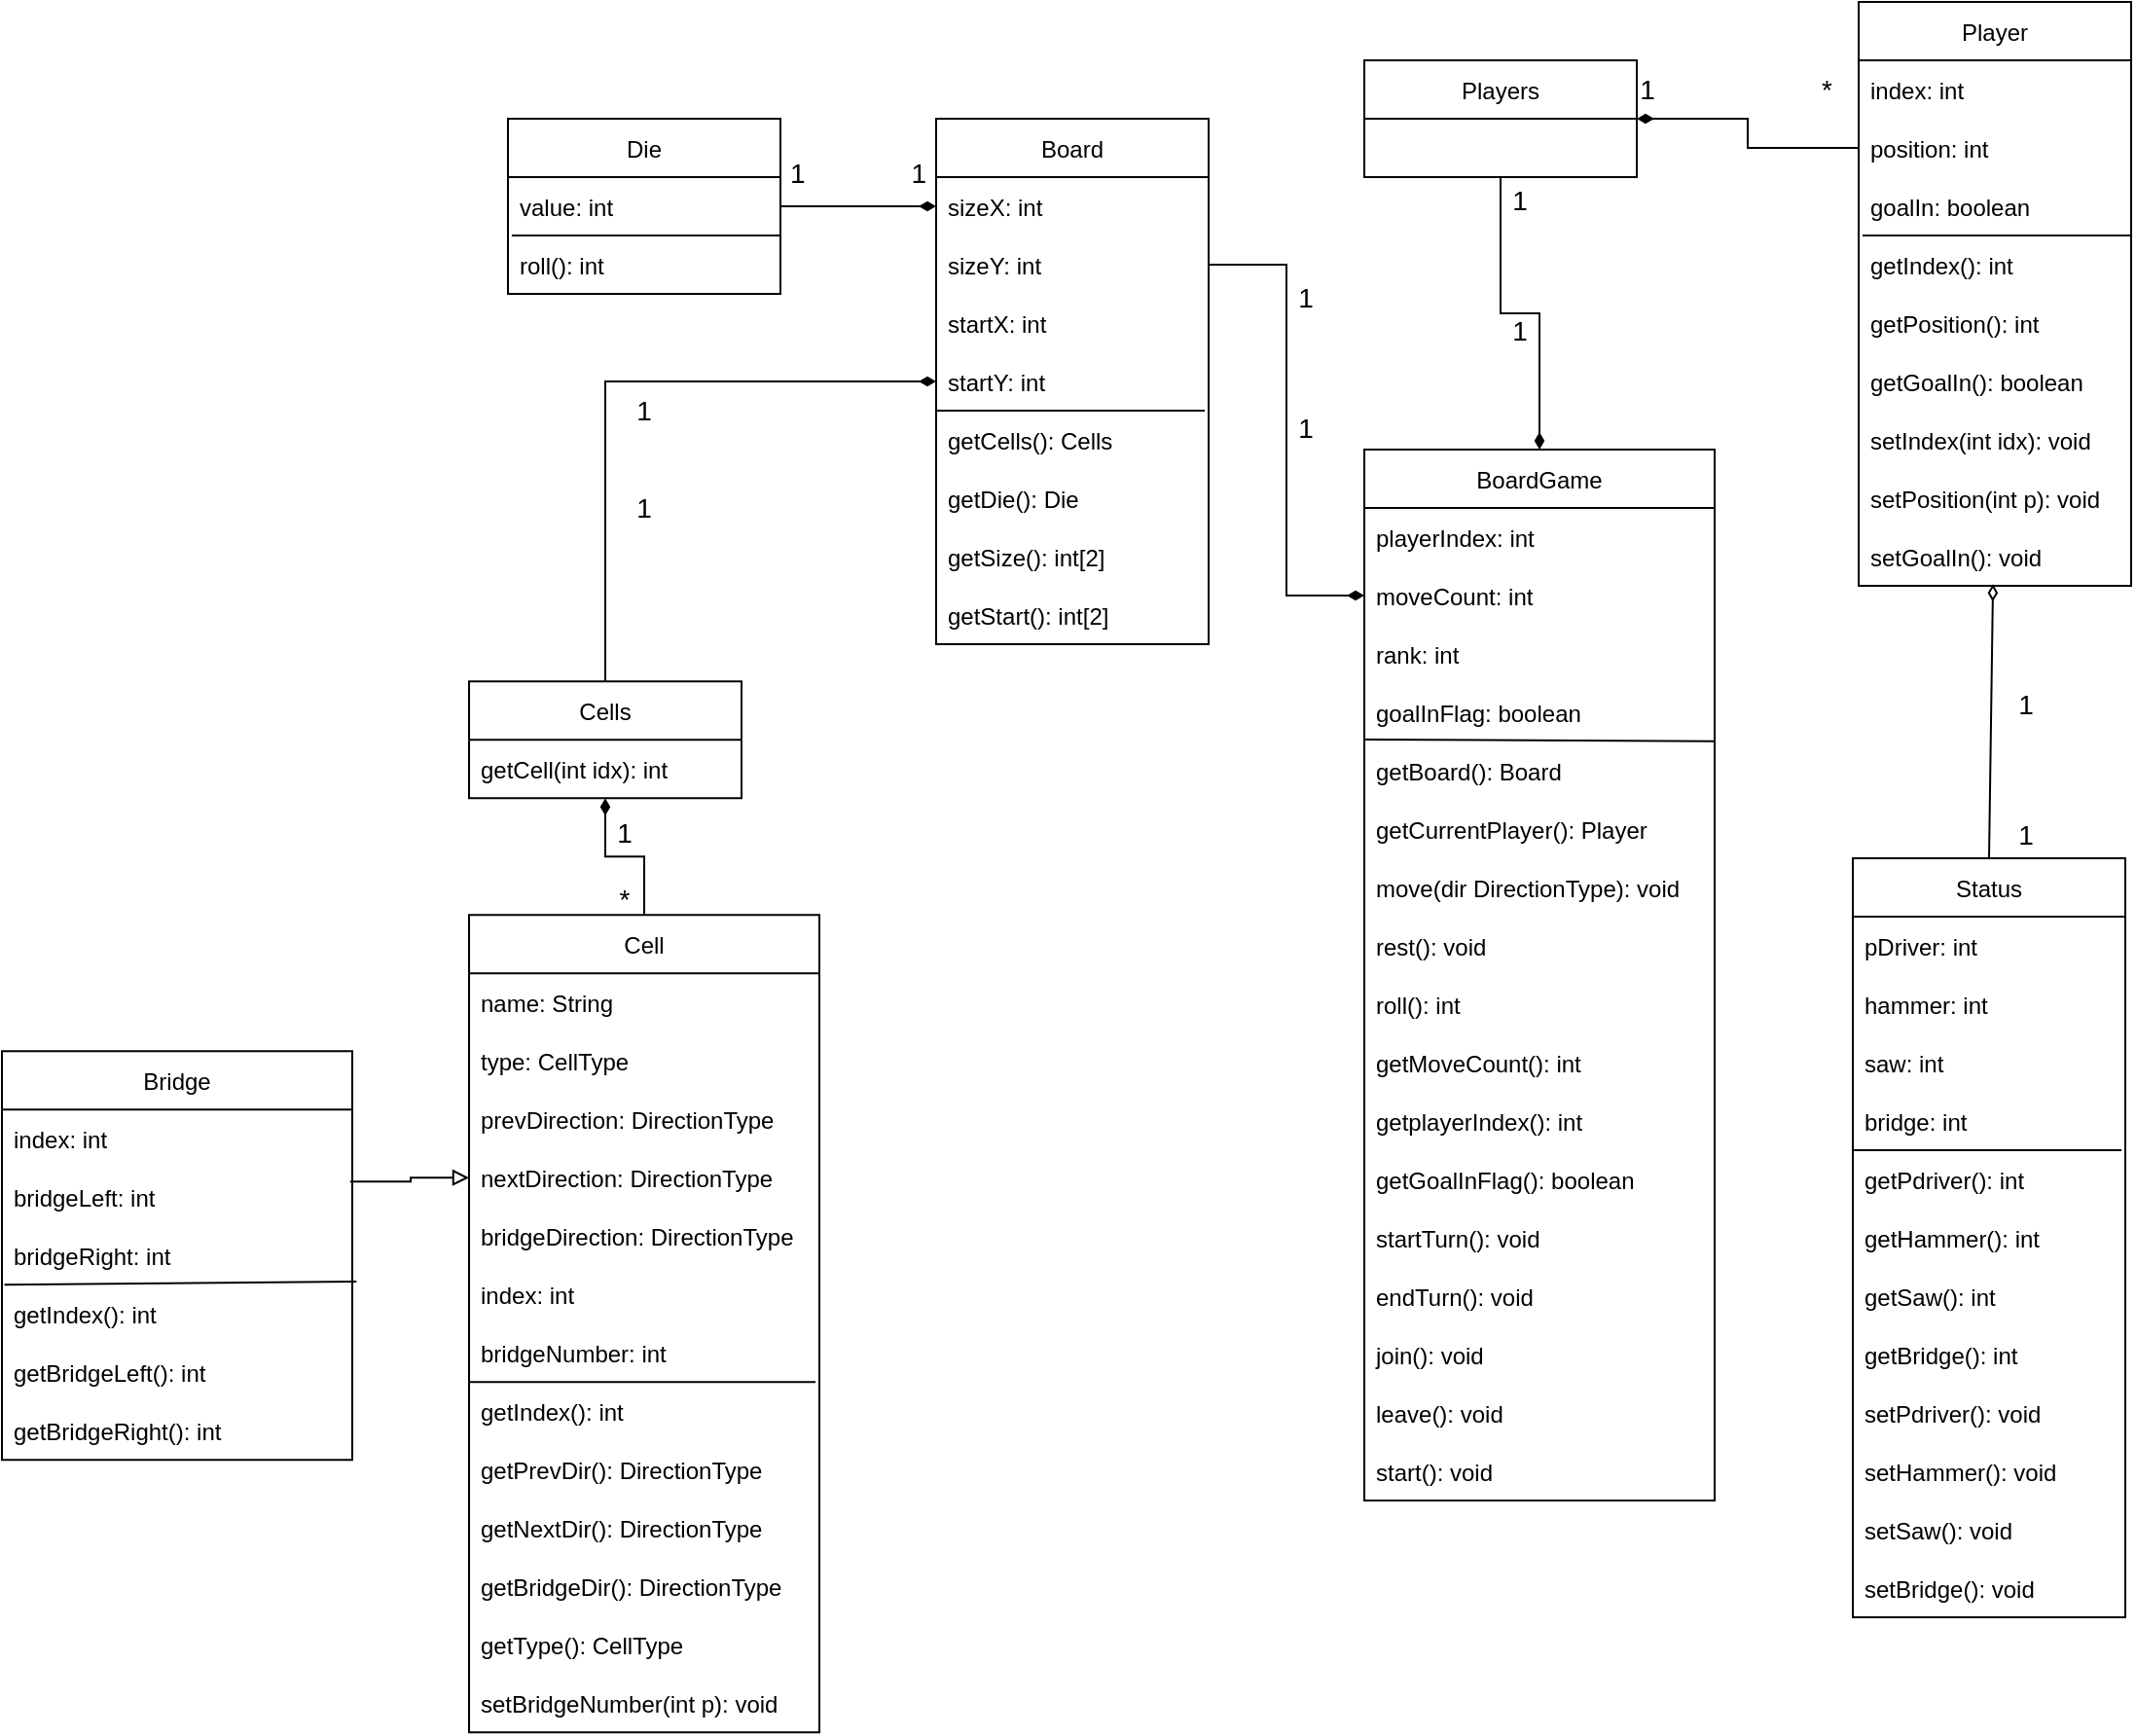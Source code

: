 <mxfile version="15.8.7" type="device"><diagram id="C5RBs43oDa-KdzZeNtuy" name="Page-1"><mxGraphModel dx="2012" dy="635" grid="1" gridSize="10" guides="1" tooltips="1" connect="1" arrows="1" fold="1" page="1" pageScale="1" pageWidth="827" pageHeight="1169" math="0" shadow="0"><root><mxCell id="WIyWlLk6GJQsqaUBKTNV-0"/><mxCell id="WIyWlLk6GJQsqaUBKTNV-1" parent="WIyWlLk6GJQsqaUBKTNV-0"/><mxCell id="0exbAp010tHJEXPG3e9t-0" style="edgeStyle=orthogonalEdgeStyle;rounded=0;orthogonalLoop=1;jettySize=auto;html=1;exitX=0.5;exitY=0;exitDx=0;exitDy=0;entryX=0.5;entryY=1;entryDx=0;entryDy=0;fontSize=14;endArrow=none;endFill=0;startArrow=diamondThin;startFill=1;" parent="WIyWlLk6GJQsqaUBKTNV-1" source="0exbAp010tHJEXPG3e9t-1" target="0exbAp010tHJEXPG3e9t-12" edge="1"><mxGeometry relative="1" as="geometry"/></mxCell><mxCell id="0exbAp010tHJEXPG3e9t-1" value="BoardGame" style="swimlane;fontStyle=0;childLayout=stackLayout;horizontal=1;startSize=30;horizontalStack=0;resizeParent=1;resizeParentMax=0;resizeLast=0;collapsible=1;marginBottom=0;" parent="WIyWlLk6GJQsqaUBKTNV-1" vertex="1"><mxGeometry x="330" y="740" width="180" height="540" as="geometry"/></mxCell><mxCell id="0exbAp010tHJEXPG3e9t-2" value="playerIndex: int" style="text;strokeColor=none;fillColor=none;align=left;verticalAlign=middle;spacingLeft=4;spacingRight=4;overflow=hidden;points=[[0,0.5],[1,0.5]];portConstraint=eastwest;rotatable=0;" parent="0exbAp010tHJEXPG3e9t-1" vertex="1"><mxGeometry y="30" width="180" height="30" as="geometry"/></mxCell><mxCell id="0exbAp010tHJEXPG3e9t-3" value="moveCount: int" style="text;strokeColor=none;fillColor=none;align=left;verticalAlign=middle;spacingLeft=4;spacingRight=4;overflow=hidden;points=[[0,0.5],[1,0.5]];portConstraint=eastwest;rotatable=0;" parent="0exbAp010tHJEXPG3e9t-1" vertex="1"><mxGeometry y="60" width="180" height="30" as="geometry"/></mxCell><mxCell id="0exbAp010tHJEXPG3e9t-4" value="rank: int" style="text;strokeColor=none;fillColor=none;align=left;verticalAlign=middle;spacingLeft=4;spacingRight=4;overflow=hidden;points=[[0,0.5],[1,0.5]];portConstraint=eastwest;rotatable=0;" parent="0exbAp010tHJEXPG3e9t-1" vertex="1"><mxGeometry y="90" width="180" height="30" as="geometry"/></mxCell><mxCell id="0exbAp010tHJEXPG3e9t-5" value="goalInFlag: boolean" style="text;strokeColor=none;fillColor=none;align=left;verticalAlign=middle;spacingLeft=4;spacingRight=4;overflow=hidden;points=[[0,0.5],[1,0.5]];portConstraint=eastwest;rotatable=0;" parent="0exbAp010tHJEXPG3e9t-1" vertex="1"><mxGeometry y="120" width="180" height="30" as="geometry"/></mxCell><mxCell id="ZUOuurxjPQoxT6cS12SJ-10" value="" style="endArrow=none;html=1;rounded=0;entryX=1.002;entryY=-0.005;entryDx=0;entryDy=0;entryPerimeter=0;" edge="1" parent="0exbAp010tHJEXPG3e9t-1" target="ZUOuurxjPQoxT6cS12SJ-9"><mxGeometry width="50" height="50" relative="1" as="geometry"><mxPoint y="149" as="sourcePoint"/><mxPoint x="138.04" y="149" as="targetPoint"/></mxGeometry></mxCell><mxCell id="ZUOuurxjPQoxT6cS12SJ-9" value="getBoard(): Board" style="text;strokeColor=none;fillColor=none;align=left;verticalAlign=middle;spacingLeft=4;spacingRight=4;overflow=hidden;points=[[0,0.5],[1,0.5]];portConstraint=eastwest;rotatable=0;" vertex="1" parent="0exbAp010tHJEXPG3e9t-1"><mxGeometry y="150" width="180" height="30" as="geometry"/></mxCell><mxCell id="ZUOuurxjPQoxT6cS12SJ-11" value="getCurrentPlayer(): Player" style="text;strokeColor=none;fillColor=none;align=left;verticalAlign=middle;spacingLeft=4;spacingRight=4;overflow=hidden;points=[[0,0.5],[1,0.5]];portConstraint=eastwest;rotatable=0;" vertex="1" parent="0exbAp010tHJEXPG3e9t-1"><mxGeometry y="180" width="180" height="30" as="geometry"/></mxCell><mxCell id="ZUOuurxjPQoxT6cS12SJ-12" value="move(dir DirectionType): void" style="text;strokeColor=none;fillColor=none;align=left;verticalAlign=middle;spacingLeft=4;spacingRight=4;overflow=hidden;points=[[0,0.5],[1,0.5]];portConstraint=eastwest;rotatable=0;" vertex="1" parent="0exbAp010tHJEXPG3e9t-1"><mxGeometry y="210" width="180" height="30" as="geometry"/></mxCell><mxCell id="ZUOuurxjPQoxT6cS12SJ-13" value="rest(): void" style="text;strokeColor=none;fillColor=none;align=left;verticalAlign=middle;spacingLeft=4;spacingRight=4;overflow=hidden;points=[[0,0.5],[1,0.5]];portConstraint=eastwest;rotatable=0;" vertex="1" parent="0exbAp010tHJEXPG3e9t-1"><mxGeometry y="240" width="180" height="30" as="geometry"/></mxCell><mxCell id="ZUOuurxjPQoxT6cS12SJ-14" value="roll(): int" style="text;strokeColor=none;fillColor=none;align=left;verticalAlign=middle;spacingLeft=4;spacingRight=4;overflow=hidden;points=[[0,0.5],[1,0.5]];portConstraint=eastwest;rotatable=0;" vertex="1" parent="0exbAp010tHJEXPG3e9t-1"><mxGeometry y="270" width="180" height="30" as="geometry"/></mxCell><mxCell id="ZUOuurxjPQoxT6cS12SJ-17" value="getMoveCount(): int" style="text;strokeColor=none;fillColor=none;align=left;verticalAlign=middle;spacingLeft=4;spacingRight=4;overflow=hidden;points=[[0,0.5],[1,0.5]];portConstraint=eastwest;rotatable=0;" vertex="1" parent="0exbAp010tHJEXPG3e9t-1"><mxGeometry y="300" width="180" height="30" as="geometry"/></mxCell><mxCell id="ZUOuurxjPQoxT6cS12SJ-16" value="getplayerIndex(): int" style="text;strokeColor=none;fillColor=none;align=left;verticalAlign=middle;spacingLeft=4;spacingRight=4;overflow=hidden;points=[[0,0.5],[1,0.5]];portConstraint=eastwest;rotatable=0;" vertex="1" parent="0exbAp010tHJEXPG3e9t-1"><mxGeometry y="330" width="180" height="30" as="geometry"/></mxCell><mxCell id="ZUOuurxjPQoxT6cS12SJ-15" value="getGoalInFlag(): boolean" style="text;strokeColor=none;fillColor=none;align=left;verticalAlign=middle;spacingLeft=4;spacingRight=4;overflow=hidden;points=[[0,0.5],[1,0.5]];portConstraint=eastwest;rotatable=0;" vertex="1" parent="0exbAp010tHJEXPG3e9t-1"><mxGeometry y="360" width="180" height="30" as="geometry"/></mxCell><mxCell id="ZUOuurxjPQoxT6cS12SJ-22" value="startTurn(): void" style="text;strokeColor=none;fillColor=none;align=left;verticalAlign=middle;spacingLeft=4;spacingRight=4;overflow=hidden;points=[[0,0.5],[1,0.5]];portConstraint=eastwest;rotatable=0;" vertex="1" parent="0exbAp010tHJEXPG3e9t-1"><mxGeometry y="390" width="180" height="30" as="geometry"/></mxCell><mxCell id="ZUOuurxjPQoxT6cS12SJ-21" value="endTurn(): void" style="text;strokeColor=none;fillColor=none;align=left;verticalAlign=middle;spacingLeft=4;spacingRight=4;overflow=hidden;points=[[0,0.5],[1,0.5]];portConstraint=eastwest;rotatable=0;" vertex="1" parent="0exbAp010tHJEXPG3e9t-1"><mxGeometry y="420" width="180" height="30" as="geometry"/></mxCell><mxCell id="ZUOuurxjPQoxT6cS12SJ-20" value="join(): void" style="text;strokeColor=none;fillColor=none;align=left;verticalAlign=middle;spacingLeft=4;spacingRight=4;overflow=hidden;points=[[0,0.5],[1,0.5]];portConstraint=eastwest;rotatable=0;" vertex="1" parent="0exbAp010tHJEXPG3e9t-1"><mxGeometry y="450" width="180" height="30" as="geometry"/></mxCell><mxCell id="ZUOuurxjPQoxT6cS12SJ-19" value="leave(): void" style="text;strokeColor=none;fillColor=none;align=left;verticalAlign=middle;spacingLeft=4;spacingRight=4;overflow=hidden;points=[[0,0.5],[1,0.5]];portConstraint=eastwest;rotatable=0;" vertex="1" parent="0exbAp010tHJEXPG3e9t-1"><mxGeometry y="480" width="180" height="30" as="geometry"/></mxCell><mxCell id="ZUOuurxjPQoxT6cS12SJ-18" value="start(): void" style="text;strokeColor=none;fillColor=none;align=left;verticalAlign=middle;spacingLeft=4;spacingRight=4;overflow=hidden;points=[[0,0.5],[1,0.5]];portConstraint=eastwest;rotatable=0;" vertex="1" parent="0exbAp010tHJEXPG3e9t-1"><mxGeometry y="510" width="180" height="30" as="geometry"/></mxCell><mxCell id="0exbAp010tHJEXPG3e9t-6" value="Board" style="swimlane;fontStyle=0;childLayout=stackLayout;horizontal=1;startSize=30;horizontalStack=0;resizeParent=1;resizeParentMax=0;resizeLast=0;collapsible=1;marginBottom=0;" parent="WIyWlLk6GJQsqaUBKTNV-1" vertex="1"><mxGeometry x="110" y="570" width="140" height="270" as="geometry"/></mxCell><mxCell id="0exbAp010tHJEXPG3e9t-7" value="sizeX: int" style="text;strokeColor=none;fillColor=none;align=left;verticalAlign=middle;spacingLeft=4;spacingRight=4;overflow=hidden;points=[[0,0.5],[1,0.5]];portConstraint=eastwest;rotatable=0;" parent="0exbAp010tHJEXPG3e9t-6" vertex="1"><mxGeometry y="30" width="140" height="30" as="geometry"/></mxCell><mxCell id="0exbAp010tHJEXPG3e9t-8" value="sizeY: int" style="text;strokeColor=none;fillColor=none;align=left;verticalAlign=middle;spacingLeft=4;spacingRight=4;overflow=hidden;points=[[0,0.5],[1,0.5]];portConstraint=eastwest;rotatable=0;" parent="0exbAp010tHJEXPG3e9t-6" vertex="1"><mxGeometry y="60" width="140" height="30" as="geometry"/></mxCell><mxCell id="0exbAp010tHJEXPG3e9t-9" value="startX: int" style="text;strokeColor=none;fillColor=none;align=left;verticalAlign=middle;spacingLeft=4;spacingRight=4;overflow=hidden;points=[[0,0.5],[1,0.5]];portConstraint=eastwest;rotatable=0;" parent="0exbAp010tHJEXPG3e9t-6" vertex="1"><mxGeometry y="90" width="140" height="30" as="geometry"/></mxCell><mxCell id="0exbAp010tHJEXPG3e9t-10" value="startY: int" style="text;strokeColor=none;fillColor=none;align=left;verticalAlign=middle;spacingLeft=4;spacingRight=4;overflow=hidden;points=[[0,0.5],[1,0.5]];portConstraint=eastwest;rotatable=0;" parent="0exbAp010tHJEXPG3e9t-6" vertex="1"><mxGeometry y="120" width="140" height="30" as="geometry"/></mxCell><mxCell id="ZUOuurxjPQoxT6cS12SJ-7" value="getCells(): Cells" style="text;strokeColor=none;fillColor=none;align=left;verticalAlign=middle;spacingLeft=4;spacingRight=4;overflow=hidden;points=[[0,0.5],[1,0.5]];portConstraint=eastwest;rotatable=0;" vertex="1" parent="0exbAp010tHJEXPG3e9t-6"><mxGeometry y="150" width="140" height="30" as="geometry"/></mxCell><mxCell id="ZUOuurxjPQoxT6cS12SJ-6" value="getDie(): Die" style="text;strokeColor=none;fillColor=none;align=left;verticalAlign=middle;spacingLeft=4;spacingRight=4;overflow=hidden;points=[[0,0.5],[1,0.5]];portConstraint=eastwest;rotatable=0;" vertex="1" parent="0exbAp010tHJEXPG3e9t-6"><mxGeometry y="180" width="140" height="30" as="geometry"/></mxCell><mxCell id="ZUOuurxjPQoxT6cS12SJ-5" value="getSize(): int[2]" style="text;strokeColor=none;fillColor=none;align=left;verticalAlign=middle;spacingLeft=4;spacingRight=4;overflow=hidden;points=[[0,0.5],[1,0.5]];portConstraint=eastwest;rotatable=0;" vertex="1" parent="0exbAp010tHJEXPG3e9t-6"><mxGeometry y="210" width="140" height="30" as="geometry"/></mxCell><mxCell id="ZUOuurxjPQoxT6cS12SJ-4" value="getStart(): int[2]" style="text;strokeColor=none;fillColor=none;align=left;verticalAlign=middle;spacingLeft=4;spacingRight=4;overflow=hidden;points=[[0,0.5],[1,0.5]];portConstraint=eastwest;rotatable=0;" vertex="1" parent="0exbAp010tHJEXPG3e9t-6"><mxGeometry y="240" width="140" height="30" as="geometry"/></mxCell><mxCell id="ZUOuurxjPQoxT6cS12SJ-8" value="" style="endArrow=none;html=1;rounded=0;entryX=0.986;entryY=0;entryDx=0;entryDy=0;entryPerimeter=0;" edge="1" parent="0exbAp010tHJEXPG3e9t-6" target="ZUOuurxjPQoxT6cS12SJ-7"><mxGeometry width="50" height="50" relative="1" as="geometry"><mxPoint y="150" as="sourcePoint"/><mxPoint x="220" y="170" as="targetPoint"/></mxGeometry></mxCell><mxCell id="0exbAp010tHJEXPG3e9t-11" style="edgeStyle=orthogonalEdgeStyle;rounded=0;orthogonalLoop=1;jettySize=auto;html=1;exitX=1;exitY=0.5;exitDx=0;exitDy=0;entryX=0;entryY=0.5;entryDx=0;entryDy=0;endArrow=none;endFill=0;startArrow=diamondThin;startFill=1;" parent="WIyWlLk6GJQsqaUBKTNV-1" source="0exbAp010tHJEXPG3e9t-12" target="0exbAp010tHJEXPG3e9t-30" edge="1"><mxGeometry relative="1" as="geometry"/></mxCell><mxCell id="0exbAp010tHJEXPG3e9t-12" value="Players" style="swimlane;fontStyle=0;childLayout=stackLayout;horizontal=1;startSize=30;horizontalStack=0;resizeParent=1;resizeParentMax=0;resizeLast=0;collapsible=1;marginBottom=0;" parent="WIyWlLk6GJQsqaUBKTNV-1" vertex="1"><mxGeometry x="330" y="540" width="140" height="60" as="geometry"/></mxCell><mxCell id="0exbAp010tHJEXPG3e9t-13" style="edgeStyle=orthogonalEdgeStyle;rounded=0;orthogonalLoop=1;jettySize=auto;html=1;exitX=0.5;exitY=0;exitDx=0;exitDy=0;entryX=0;entryY=0.5;entryDx=0;entryDy=0;fontSize=14;endArrow=diamondThin;endFill=1;" parent="WIyWlLk6GJQsqaUBKTNV-1" source="0exbAp010tHJEXPG3e9t-15" target="0exbAp010tHJEXPG3e9t-10" edge="1"><mxGeometry relative="1" as="geometry"><mxPoint x="-59.44" y="790.0" as="targetPoint"/></mxGeometry></mxCell><mxCell id="0exbAp010tHJEXPG3e9t-14" style="edgeStyle=orthogonalEdgeStyle;rounded=0;orthogonalLoop=1;jettySize=auto;html=1;exitX=0.5;exitY=1;exitDx=0;exitDy=0;entryX=0.5;entryY=0;entryDx=0;entryDy=0;fontSize=14;endArrow=none;endFill=0;startArrow=diamondThin;startFill=1;" parent="WIyWlLk6GJQsqaUBKTNV-1" source="0exbAp010tHJEXPG3e9t-15" target="0exbAp010tHJEXPG3e9t-16" edge="1"><mxGeometry relative="1" as="geometry"/></mxCell><mxCell id="0exbAp010tHJEXPG3e9t-15" value="Cells" style="swimlane;fontStyle=0;childLayout=stackLayout;horizontal=1;startSize=30;horizontalStack=0;resizeParent=1;resizeParentMax=0;resizeLast=0;collapsible=1;marginBottom=0;" parent="WIyWlLk6GJQsqaUBKTNV-1" vertex="1"><mxGeometry x="-130" y="859.13" width="140" height="60" as="geometry"/></mxCell><mxCell id="ZUOuurxjPQoxT6cS12SJ-42" value="getCell(int idx): int" style="text;strokeColor=none;fillColor=none;align=left;verticalAlign=middle;spacingLeft=4;spacingRight=4;overflow=hidden;points=[[0,0.5],[1,0.5]];portConstraint=eastwest;rotatable=0;" vertex="1" parent="0exbAp010tHJEXPG3e9t-15"><mxGeometry y="30" width="140" height="30" as="geometry"/></mxCell><mxCell id="0exbAp010tHJEXPG3e9t-16" value="Cell" style="swimlane;fontStyle=0;childLayout=stackLayout;horizontal=1;startSize=30;horizontalStack=0;resizeParent=1;resizeParentMax=0;resizeLast=0;collapsible=1;marginBottom=0;" parent="WIyWlLk6GJQsqaUBKTNV-1" vertex="1"><mxGeometry x="-130" y="979.13" width="180" height="420" as="geometry"/></mxCell><mxCell id="0exbAp010tHJEXPG3e9t-17" value="name: String" style="text;strokeColor=none;fillColor=none;align=left;verticalAlign=middle;spacingLeft=4;spacingRight=4;overflow=hidden;points=[[0,0.5],[1,0.5]];portConstraint=eastwest;rotatable=0;" parent="0exbAp010tHJEXPG3e9t-16" vertex="1"><mxGeometry y="30" width="180" height="30" as="geometry"/></mxCell><mxCell id="0exbAp010tHJEXPG3e9t-18" value="type: CellType" style="text;strokeColor=none;fillColor=none;align=left;verticalAlign=middle;spacingLeft=4;spacingRight=4;overflow=hidden;points=[[0,0.5],[1,0.5]];portConstraint=eastwest;rotatable=0;" parent="0exbAp010tHJEXPG3e9t-16" vertex="1"><mxGeometry y="60" width="180" height="30" as="geometry"/></mxCell><mxCell id="0exbAp010tHJEXPG3e9t-19" value="prevDirection: DirectionType" style="text;strokeColor=none;fillColor=none;align=left;verticalAlign=middle;spacingLeft=4;spacingRight=4;overflow=hidden;points=[[0,0.5],[1,0.5]];portConstraint=eastwest;rotatable=0;" parent="0exbAp010tHJEXPG3e9t-16" vertex="1"><mxGeometry y="90" width="180" height="30" as="geometry"/></mxCell><mxCell id="0exbAp010tHJEXPG3e9t-42" value="nextDirection: DirectionType" style="text;strokeColor=none;fillColor=none;align=left;verticalAlign=middle;spacingLeft=4;spacingRight=4;overflow=hidden;points=[[0,0.5],[1,0.5]];portConstraint=eastwest;rotatable=0;" parent="0exbAp010tHJEXPG3e9t-16" vertex="1"><mxGeometry y="120" width="180" height="30" as="geometry"/></mxCell><mxCell id="0exbAp010tHJEXPG3e9t-43" value="bridgeDirection: DirectionType" style="text;strokeColor=none;fillColor=none;align=left;verticalAlign=middle;spacingLeft=4;spacingRight=4;overflow=hidden;points=[[0,0.5],[1,0.5]];portConstraint=eastwest;rotatable=0;" parent="0exbAp010tHJEXPG3e9t-16" vertex="1"><mxGeometry y="150" width="180" height="30" as="geometry"/></mxCell><mxCell id="0exbAp010tHJEXPG3e9t-20" value="index: int" style="text;strokeColor=none;fillColor=none;align=left;verticalAlign=middle;spacingLeft=4;spacingRight=4;overflow=hidden;points=[[0,0.5],[1,0.5]];portConstraint=eastwest;rotatable=0;" parent="0exbAp010tHJEXPG3e9t-16" vertex="1"><mxGeometry y="180" width="180" height="30" as="geometry"/></mxCell><mxCell id="0exbAp010tHJEXPG3e9t-46" value="bridgeNumber: int" style="text;strokeColor=none;fillColor=none;align=left;verticalAlign=middle;spacingLeft=4;spacingRight=4;overflow=hidden;points=[[0,0.5],[1,0.5]];portConstraint=eastwest;rotatable=0;" parent="0exbAp010tHJEXPG3e9t-16" vertex="1"><mxGeometry y="210" width="180" height="30" as="geometry"/></mxCell><mxCell id="ZUOuurxjPQoxT6cS12SJ-55" value="" style="endArrow=none;html=1;rounded=0;entryX=0.989;entryY=0.001;entryDx=0;entryDy=0;entryPerimeter=0;" edge="1" parent="0exbAp010tHJEXPG3e9t-16"><mxGeometry width="50" height="50" relative="1" as="geometry"><mxPoint y="240.0" as="sourcePoint"/><mxPoint x="178.02" y="240.03" as="targetPoint"/></mxGeometry></mxCell><mxCell id="ZUOuurxjPQoxT6cS12SJ-53" value="getIndex(): int" style="text;strokeColor=none;fillColor=none;align=left;verticalAlign=middle;spacingLeft=4;spacingRight=4;overflow=hidden;points=[[0,0.5],[1,0.5]];portConstraint=eastwest;rotatable=0;" vertex="1" parent="0exbAp010tHJEXPG3e9t-16"><mxGeometry y="240" width="180" height="30" as="geometry"/></mxCell><mxCell id="ZUOuurxjPQoxT6cS12SJ-52" value="getPrevDir(): DirectionType" style="text;strokeColor=none;fillColor=none;align=left;verticalAlign=middle;spacingLeft=4;spacingRight=4;overflow=hidden;points=[[0,0.5],[1,0.5]];portConstraint=eastwest;rotatable=0;" vertex="1" parent="0exbAp010tHJEXPG3e9t-16"><mxGeometry y="270" width="180" height="30" as="geometry"/></mxCell><mxCell id="ZUOuurxjPQoxT6cS12SJ-51" value="getNextDir(): DirectionType" style="text;strokeColor=none;fillColor=none;align=left;verticalAlign=middle;spacingLeft=4;spacingRight=4;overflow=hidden;points=[[0,0.5],[1,0.5]];portConstraint=eastwest;rotatable=0;" vertex="1" parent="0exbAp010tHJEXPG3e9t-16"><mxGeometry y="300" width="180" height="30" as="geometry"/></mxCell><mxCell id="ZUOuurxjPQoxT6cS12SJ-50" value="getBridgeDir(): DirectionType" style="text;strokeColor=none;fillColor=none;align=left;verticalAlign=middle;spacingLeft=4;spacingRight=4;overflow=hidden;points=[[0,0.5],[1,0.5]];portConstraint=eastwest;rotatable=0;" vertex="1" parent="0exbAp010tHJEXPG3e9t-16"><mxGeometry y="330" width="180" height="30" as="geometry"/></mxCell><mxCell id="ZUOuurxjPQoxT6cS12SJ-49" value="getType(): CellType" style="text;strokeColor=none;fillColor=none;align=left;verticalAlign=middle;spacingLeft=4;spacingRight=4;overflow=hidden;points=[[0,0.5],[1,0.5]];portConstraint=eastwest;rotatable=0;" vertex="1" parent="0exbAp010tHJEXPG3e9t-16"><mxGeometry y="360" width="180" height="30" as="geometry"/></mxCell><mxCell id="ZUOuurxjPQoxT6cS12SJ-48" value="setBridgeNumber(int p): void" style="text;strokeColor=none;fillColor=none;align=left;verticalAlign=middle;spacingLeft=4;spacingRight=4;overflow=hidden;points=[[0,0.5],[1,0.5]];portConstraint=eastwest;rotatable=0;" vertex="1" parent="0exbAp010tHJEXPG3e9t-16"><mxGeometry y="390" width="180" height="30" as="geometry"/></mxCell><mxCell id="0exbAp010tHJEXPG3e9t-21" value="Die" style="swimlane;fontStyle=0;childLayout=stackLayout;horizontal=1;startSize=30;horizontalStack=0;resizeParent=1;resizeParentMax=0;resizeLast=0;collapsible=1;marginBottom=0;" parent="WIyWlLk6GJQsqaUBKTNV-1" vertex="1"><mxGeometry x="-110" y="570" width="140" height="90" as="geometry"/></mxCell><mxCell id="0exbAp010tHJEXPG3e9t-22" value="value: int" style="text;strokeColor=none;fillColor=none;align=left;verticalAlign=middle;spacingLeft=4;spacingRight=4;overflow=hidden;points=[[0,0.5],[1,0.5]];portConstraint=eastwest;rotatable=0;" parent="0exbAp010tHJEXPG3e9t-21" vertex="1"><mxGeometry y="30" width="140" height="30" as="geometry"/></mxCell><mxCell id="ZUOuurxjPQoxT6cS12SJ-41" value="" style="endArrow=none;html=1;rounded=0;entryX=0.986;entryY=0;entryDx=0;entryDy=0;entryPerimeter=0;" edge="1" parent="0exbAp010tHJEXPG3e9t-21"><mxGeometry width="50" height="50" relative="1" as="geometry"><mxPoint x="1.96" y="60" as="sourcePoint"/><mxPoint x="140.0" y="60" as="targetPoint"/></mxGeometry></mxCell><mxCell id="ZUOuurxjPQoxT6cS12SJ-40" value="roll(): int" style="text;strokeColor=none;fillColor=none;align=left;verticalAlign=middle;spacingLeft=4;spacingRight=4;overflow=hidden;points=[[0,0.5],[1,0.5]];portConstraint=eastwest;rotatable=0;" vertex="1" parent="0exbAp010tHJEXPG3e9t-21"><mxGeometry y="60" width="140" height="30" as="geometry"/></mxCell><mxCell id="0exbAp010tHJEXPG3e9t-23" value="Status" style="swimlane;fontStyle=0;childLayout=stackLayout;horizontal=1;startSize=30;horizontalStack=0;resizeParent=1;resizeParentMax=0;resizeLast=0;collapsible=1;marginBottom=0;" parent="WIyWlLk6GJQsqaUBKTNV-1" vertex="1"><mxGeometry x="581" y="950" width="140" height="390" as="geometry"/></mxCell><mxCell id="0exbAp010tHJEXPG3e9t-24" value="pDriver: int" style="text;strokeColor=none;fillColor=none;align=left;verticalAlign=middle;spacingLeft=4;spacingRight=4;overflow=hidden;points=[[0,0.5],[1,0.5]];portConstraint=eastwest;rotatable=0;" parent="0exbAp010tHJEXPG3e9t-23" vertex="1"><mxGeometry y="30" width="140" height="30" as="geometry"/></mxCell><mxCell id="0exbAp010tHJEXPG3e9t-25" value="hammer: int" style="text;strokeColor=none;fillColor=none;align=left;verticalAlign=middle;spacingLeft=4;spacingRight=4;overflow=hidden;points=[[0,0.5],[1,0.5]];portConstraint=eastwest;rotatable=0;" parent="0exbAp010tHJEXPG3e9t-23" vertex="1"><mxGeometry y="60" width="140" height="30" as="geometry"/></mxCell><mxCell id="0exbAp010tHJEXPG3e9t-26" value="saw: int" style="text;strokeColor=none;fillColor=none;align=left;verticalAlign=middle;spacingLeft=4;spacingRight=4;overflow=hidden;points=[[0,0.5],[1,0.5]];portConstraint=eastwest;rotatable=0;" parent="0exbAp010tHJEXPG3e9t-23" vertex="1"><mxGeometry y="90" width="140" height="30" as="geometry"/></mxCell><mxCell id="0exbAp010tHJEXPG3e9t-27" value="bridge: int" style="text;strokeColor=none;fillColor=none;align=left;verticalAlign=middle;spacingLeft=4;spacingRight=4;overflow=hidden;points=[[0,0.5],[1,0.5]];portConstraint=eastwest;rotatable=0;" parent="0exbAp010tHJEXPG3e9t-23" vertex="1"><mxGeometry y="120" width="140" height="30" as="geometry"/></mxCell><mxCell id="ZUOuurxjPQoxT6cS12SJ-31" value="" style="endArrow=none;html=1;rounded=0;entryX=0.986;entryY=0;entryDx=0;entryDy=0;entryPerimeter=0;" edge="1" parent="0exbAp010tHJEXPG3e9t-23"><mxGeometry width="50" height="50" relative="1" as="geometry"><mxPoint y="150" as="sourcePoint"/><mxPoint x="138.04" y="150" as="targetPoint"/></mxGeometry></mxCell><mxCell id="ZUOuurxjPQoxT6cS12SJ-23" value="getPdriver(): int" style="text;strokeColor=none;fillColor=none;align=left;verticalAlign=middle;spacingLeft=4;spacingRight=4;overflow=hidden;points=[[0,0.5],[1,0.5]];portConstraint=eastwest;rotatable=0;" vertex="1" parent="0exbAp010tHJEXPG3e9t-23"><mxGeometry y="150" width="140" height="30" as="geometry"/></mxCell><mxCell id="ZUOuurxjPQoxT6cS12SJ-24" value="getHammer(): int" style="text;strokeColor=none;fillColor=none;align=left;verticalAlign=middle;spacingLeft=4;spacingRight=4;overflow=hidden;points=[[0,0.5],[1,0.5]];portConstraint=eastwest;rotatable=0;" vertex="1" parent="0exbAp010tHJEXPG3e9t-23"><mxGeometry y="180" width="140" height="30" as="geometry"/></mxCell><mxCell id="ZUOuurxjPQoxT6cS12SJ-25" value="getSaw(): int" style="text;strokeColor=none;fillColor=none;align=left;verticalAlign=middle;spacingLeft=4;spacingRight=4;overflow=hidden;points=[[0,0.5],[1,0.5]];portConstraint=eastwest;rotatable=0;" vertex="1" parent="0exbAp010tHJEXPG3e9t-23"><mxGeometry y="210" width="140" height="30" as="geometry"/></mxCell><mxCell id="ZUOuurxjPQoxT6cS12SJ-26" value="getBridge(): int" style="text;strokeColor=none;fillColor=none;align=left;verticalAlign=middle;spacingLeft=4;spacingRight=4;overflow=hidden;points=[[0,0.5],[1,0.5]];portConstraint=eastwest;rotatable=0;" vertex="1" parent="0exbAp010tHJEXPG3e9t-23"><mxGeometry y="240" width="140" height="30" as="geometry"/></mxCell><mxCell id="ZUOuurxjPQoxT6cS12SJ-27" value="setPdriver(): void" style="text;strokeColor=none;fillColor=none;align=left;verticalAlign=middle;spacingLeft=4;spacingRight=4;overflow=hidden;points=[[0,0.5],[1,0.5]];portConstraint=eastwest;rotatable=0;" vertex="1" parent="0exbAp010tHJEXPG3e9t-23"><mxGeometry y="270" width="140" height="30" as="geometry"/></mxCell><mxCell id="ZUOuurxjPQoxT6cS12SJ-28" value="setHammer(): void" style="text;strokeColor=none;fillColor=none;align=left;verticalAlign=middle;spacingLeft=4;spacingRight=4;overflow=hidden;points=[[0,0.5],[1,0.5]];portConstraint=eastwest;rotatable=0;" vertex="1" parent="0exbAp010tHJEXPG3e9t-23"><mxGeometry y="300" width="140" height="30" as="geometry"/></mxCell><mxCell id="ZUOuurxjPQoxT6cS12SJ-29" value="setSaw(): void" style="text;strokeColor=none;fillColor=none;align=left;verticalAlign=middle;spacingLeft=4;spacingRight=4;overflow=hidden;points=[[0,0.5],[1,0.5]];portConstraint=eastwest;rotatable=0;" vertex="1" parent="0exbAp010tHJEXPG3e9t-23"><mxGeometry y="330" width="140" height="30" as="geometry"/></mxCell><mxCell id="ZUOuurxjPQoxT6cS12SJ-30" value="setBridge(): void" style="text;strokeColor=none;fillColor=none;align=left;verticalAlign=middle;spacingLeft=4;spacingRight=4;overflow=hidden;points=[[0,0.5],[1,0.5]];portConstraint=eastwest;rotatable=0;" vertex="1" parent="0exbAp010tHJEXPG3e9t-23"><mxGeometry y="360" width="140" height="30" as="geometry"/></mxCell><mxCell id="0exbAp010tHJEXPG3e9t-28" value="Player" style="swimlane;fontStyle=0;childLayout=stackLayout;horizontal=1;startSize=30;horizontalStack=0;resizeParent=1;resizeParentMax=0;resizeLast=0;collapsible=1;marginBottom=0;" parent="WIyWlLk6GJQsqaUBKTNV-1" vertex="1"><mxGeometry x="584" y="510" width="140" height="300" as="geometry"/></mxCell><mxCell id="0exbAp010tHJEXPG3e9t-29" value="index: int" style="text;strokeColor=none;fillColor=none;align=left;verticalAlign=middle;spacingLeft=4;spacingRight=4;overflow=hidden;points=[[0,0.5],[1,0.5]];portConstraint=eastwest;rotatable=0;" parent="0exbAp010tHJEXPG3e9t-28" vertex="1"><mxGeometry y="30" width="140" height="30" as="geometry"/></mxCell><mxCell id="0exbAp010tHJEXPG3e9t-30" value="position: int" style="text;strokeColor=none;fillColor=none;align=left;verticalAlign=middle;spacingLeft=4;spacingRight=4;overflow=hidden;points=[[0,0.5],[1,0.5]];portConstraint=eastwest;rotatable=0;" parent="0exbAp010tHJEXPG3e9t-28" vertex="1"><mxGeometry y="60" width="140" height="30" as="geometry"/></mxCell><mxCell id="0exbAp010tHJEXPG3e9t-31" value="goalIn: boolean" style="text;strokeColor=none;fillColor=none;align=left;verticalAlign=middle;spacingLeft=4;spacingRight=4;overflow=hidden;points=[[0,0.5],[1,0.5]];portConstraint=eastwest;rotatable=0;" parent="0exbAp010tHJEXPG3e9t-28" vertex="1"><mxGeometry y="90" width="140" height="30" as="geometry"/></mxCell><mxCell id="ZUOuurxjPQoxT6cS12SJ-39" value="" style="endArrow=none;html=1;rounded=0;entryX=0.986;entryY=0;entryDx=0;entryDy=0;entryPerimeter=0;" edge="1" parent="0exbAp010tHJEXPG3e9t-28"><mxGeometry width="50" height="50" relative="1" as="geometry"><mxPoint x="1.96" y="120" as="sourcePoint"/><mxPoint x="140.0" y="120" as="targetPoint"/></mxGeometry></mxCell><mxCell id="ZUOuurxjPQoxT6cS12SJ-32" value="getIndex(): int" style="text;strokeColor=none;fillColor=none;align=left;verticalAlign=middle;spacingLeft=4;spacingRight=4;overflow=hidden;points=[[0,0.5],[1,0.5]];portConstraint=eastwest;rotatable=0;" vertex="1" parent="0exbAp010tHJEXPG3e9t-28"><mxGeometry y="120" width="140" height="30" as="geometry"/></mxCell><mxCell id="ZUOuurxjPQoxT6cS12SJ-33" value="getPosition(): int" style="text;strokeColor=none;fillColor=none;align=left;verticalAlign=middle;spacingLeft=4;spacingRight=4;overflow=hidden;points=[[0,0.5],[1,0.5]];portConstraint=eastwest;rotatable=0;" vertex="1" parent="0exbAp010tHJEXPG3e9t-28"><mxGeometry y="150" width="140" height="30" as="geometry"/></mxCell><mxCell id="ZUOuurxjPQoxT6cS12SJ-38" value="getGoalIn(): boolean" style="text;strokeColor=none;fillColor=none;align=left;verticalAlign=middle;spacingLeft=4;spacingRight=4;overflow=hidden;points=[[0,0.5],[1,0.5]];portConstraint=eastwest;rotatable=0;" vertex="1" parent="0exbAp010tHJEXPG3e9t-28"><mxGeometry y="180" width="140" height="30" as="geometry"/></mxCell><mxCell id="ZUOuurxjPQoxT6cS12SJ-37" value="setIndex(int idx): void" style="text;strokeColor=none;fillColor=none;align=left;verticalAlign=middle;spacingLeft=4;spacingRight=4;overflow=hidden;points=[[0,0.5],[1,0.5]];portConstraint=eastwest;rotatable=0;" vertex="1" parent="0exbAp010tHJEXPG3e9t-28"><mxGeometry y="210" width="140" height="30" as="geometry"/></mxCell><mxCell id="ZUOuurxjPQoxT6cS12SJ-36" value="setPosition(int p): void" style="text;strokeColor=none;fillColor=none;align=left;verticalAlign=middle;spacingLeft=4;spacingRight=4;overflow=hidden;points=[[0,0.5],[1,0.5]];portConstraint=eastwest;rotatable=0;" vertex="1" parent="0exbAp010tHJEXPG3e9t-28"><mxGeometry y="240" width="140" height="30" as="geometry"/></mxCell><mxCell id="ZUOuurxjPQoxT6cS12SJ-35" value="setGoalIn(): void" style="text;strokeColor=none;fillColor=none;align=left;verticalAlign=middle;spacingLeft=4;spacingRight=4;overflow=hidden;points=[[0,0.5],[1,0.5]];portConstraint=eastwest;rotatable=0;" vertex="1" parent="0exbAp010tHJEXPG3e9t-28"><mxGeometry y="270" width="140" height="30" as="geometry"/></mxCell><mxCell id="0exbAp010tHJEXPG3e9t-32" value="" style="endArrow=diamondThin;html=1;rounded=0;exitX=0.5;exitY=0;exitDx=0;exitDy=0;endFill=0;entryX=0.493;entryY=0.972;entryDx=0;entryDy=0;entryPerimeter=0;" parent="WIyWlLk6GJQsqaUBKTNV-1" source="0exbAp010tHJEXPG3e9t-23" edge="1" target="ZUOuurxjPQoxT6cS12SJ-35"><mxGeometry width="50" height="50" relative="1" as="geometry"><mxPoint x="580" y="780" as="sourcePoint"/><mxPoint x="654" y="870" as="targetPoint"/></mxGeometry></mxCell><mxCell id="0exbAp010tHJEXPG3e9t-33" value="1&lt;br style=&quot;font-size: 14px&quot;&gt;&lt;br style=&quot;font-size: 14px&quot;&gt;&lt;br style=&quot;font-size: 14px&quot;&gt;&lt;br style=&quot;font-size: 14px&quot;&gt;1" style="text;html=1;strokeColor=none;fillColor=none;align=center;verticalAlign=middle;whiteSpace=wrap;rounded=0;fontSize=14;" parent="WIyWlLk6GJQsqaUBKTNV-1" vertex="1"><mxGeometry x="640" y="889.13" width="60" height="30" as="geometry"/></mxCell><mxCell id="0exbAp010tHJEXPG3e9t-34" value="1&amp;nbsp; &amp;nbsp; &amp;nbsp; &amp;nbsp; &amp;nbsp; &amp;nbsp; &amp;nbsp; &amp;nbsp; &amp;nbsp; &amp;nbsp; &amp;nbsp; *" style="text;html=1;strokeColor=none;fillColor=none;align=center;verticalAlign=middle;whiteSpace=wrap;rounded=0;fontSize=14;" parent="WIyWlLk6GJQsqaUBKTNV-1" vertex="1"><mxGeometry x="461" y="540" width="120" height="30" as="geometry"/></mxCell><mxCell id="0exbAp010tHJEXPG3e9t-35" value="1&lt;br style=&quot;font-size: 14px&quot;&gt;&lt;br style=&quot;font-size: 14px&quot;&gt;&lt;br style=&quot;font-size: 14px&quot;&gt;&lt;br style=&quot;font-size: 14px&quot;&gt;1" style="text;html=1;strokeColor=none;fillColor=none;align=center;verticalAlign=middle;whiteSpace=wrap;rounded=0;fontSize=14;" parent="WIyWlLk6GJQsqaUBKTNV-1" vertex="1"><mxGeometry x="380" y="630" width="60" height="30" as="geometry"/></mxCell><mxCell id="0exbAp010tHJEXPG3e9t-36" style="edgeStyle=orthogonalEdgeStyle;rounded=0;orthogonalLoop=1;jettySize=auto;html=1;exitX=0;exitY=0.5;exitDx=0;exitDy=0;entryX=1;entryY=0.5;entryDx=0;entryDy=0;fontSize=14;endArrow=none;endFill=0;startArrow=diamondThin;startFill=1;" parent="WIyWlLk6GJQsqaUBKTNV-1" source="0exbAp010tHJEXPG3e9t-3" target="0exbAp010tHJEXPG3e9t-8" edge="1"><mxGeometry relative="1" as="geometry"/></mxCell><mxCell id="0exbAp010tHJEXPG3e9t-37" value="1&lt;br style=&quot;font-size: 14px&quot;&gt;&lt;br style=&quot;font-size: 14px&quot;&gt;&lt;br style=&quot;font-size: 14px&quot;&gt;&lt;br style=&quot;font-size: 14px&quot;&gt;1" style="text;html=1;strokeColor=none;fillColor=none;align=center;verticalAlign=middle;whiteSpace=wrap;rounded=0;fontSize=14;" parent="WIyWlLk6GJQsqaUBKTNV-1" vertex="1"><mxGeometry x="270" y="680" width="60" height="30" as="geometry"/></mxCell><mxCell id="0exbAp010tHJEXPG3e9t-38" style="edgeStyle=orthogonalEdgeStyle;rounded=0;orthogonalLoop=1;jettySize=auto;html=1;exitX=0;exitY=0.5;exitDx=0;exitDy=0;entryX=1;entryY=0.5;entryDx=0;entryDy=0;fontSize=14;endArrow=none;endFill=0;startArrow=diamondThin;startFill=1;" parent="WIyWlLk6GJQsqaUBKTNV-1" source="0exbAp010tHJEXPG3e9t-7" target="0exbAp010tHJEXPG3e9t-22" edge="1"><mxGeometry relative="1" as="geometry"/></mxCell><mxCell id="0exbAp010tHJEXPG3e9t-39" value="1&amp;nbsp; &amp;nbsp; &amp;nbsp; &amp;nbsp; &amp;nbsp; &amp;nbsp; &amp;nbsp; 1" style="text;html=1;strokeColor=none;fillColor=none;align=center;verticalAlign=middle;whiteSpace=wrap;rounded=0;fontSize=14;" parent="WIyWlLk6GJQsqaUBKTNV-1" vertex="1"><mxGeometry x="10" y="583" width="120" height="30" as="geometry"/></mxCell><mxCell id="0exbAp010tHJEXPG3e9t-40" value="1&lt;br style=&quot;font-size: 14px&quot;&gt;&lt;br style=&quot;font-size: 14px&quot;&gt;&lt;br style=&quot;font-size: 14px&quot;&gt;1" style="text;html=1;strokeColor=none;fillColor=none;align=center;verticalAlign=middle;whiteSpace=wrap;rounded=0;fontSize=14;" parent="WIyWlLk6GJQsqaUBKTNV-1" vertex="1"><mxGeometry x="-70" y="730" width="60" height="30" as="geometry"/></mxCell><mxCell id="0exbAp010tHJEXPG3e9t-41" value="1&lt;br style=&quot;font-size: 14px&quot;&gt;&lt;br style=&quot;font-size: 14px&quot;&gt;*" style="text;html=1;strokeColor=none;fillColor=none;align=center;verticalAlign=middle;whiteSpace=wrap;rounded=0;fontSize=14;" parent="WIyWlLk6GJQsqaUBKTNV-1" vertex="1"><mxGeometry x="-80" y="939.13" width="60" height="30" as="geometry"/></mxCell><mxCell id="0exbAp010tHJEXPG3e9t-47" value="Bridge" style="swimlane;fontStyle=0;childLayout=stackLayout;horizontal=1;startSize=30;horizontalStack=0;resizeParent=1;resizeParentMax=0;resizeLast=0;collapsible=1;marginBottom=0;" parent="WIyWlLk6GJQsqaUBKTNV-1" vertex="1"><mxGeometry x="-370" y="1049.13" width="180" height="210" as="geometry"/></mxCell><mxCell id="0exbAp010tHJEXPG3e9t-53" value="index: int" style="text;strokeColor=none;fillColor=none;align=left;verticalAlign=middle;spacingLeft=4;spacingRight=4;overflow=hidden;points=[[0,0.5],[1,0.5]];portConstraint=eastwest;rotatable=0;" parent="0exbAp010tHJEXPG3e9t-47" vertex="1"><mxGeometry y="30" width="180" height="30" as="geometry"/></mxCell><mxCell id="0exbAp010tHJEXPG3e9t-54" value="bridgeLeft: int" style="text;strokeColor=none;fillColor=none;align=left;verticalAlign=middle;spacingLeft=4;spacingRight=4;overflow=hidden;points=[[0,0.5],[1,0.5]];portConstraint=eastwest;rotatable=0;" parent="0exbAp010tHJEXPG3e9t-47" vertex="1"><mxGeometry y="60" width="180" height="30" as="geometry"/></mxCell><mxCell id="0exbAp010tHJEXPG3e9t-56" value="bridgeRight: int" style="text;strokeColor=none;fillColor=none;align=left;verticalAlign=middle;spacingLeft=4;spacingRight=4;overflow=hidden;points=[[0,0.5],[1,0.5]];portConstraint=eastwest;rotatable=0;" parent="0exbAp010tHJEXPG3e9t-47" vertex="1"><mxGeometry y="90" width="180" height="30" as="geometry"/></mxCell><mxCell id="ZUOuurxjPQoxT6cS12SJ-58" value="getIndex(): int" style="text;strokeColor=none;fillColor=none;align=left;verticalAlign=middle;spacingLeft=4;spacingRight=4;overflow=hidden;points=[[0,0.5],[1,0.5]];portConstraint=eastwest;rotatable=0;" vertex="1" parent="0exbAp010tHJEXPG3e9t-47"><mxGeometry y="120" width="180" height="30" as="geometry"/></mxCell><mxCell id="ZUOuurxjPQoxT6cS12SJ-57" value="getBridgeLeft(): int" style="text;strokeColor=none;fillColor=none;align=left;verticalAlign=middle;spacingLeft=4;spacingRight=4;overflow=hidden;points=[[0,0.5],[1,0.5]];portConstraint=eastwest;rotatable=0;" vertex="1" parent="0exbAp010tHJEXPG3e9t-47"><mxGeometry y="150" width="180" height="30" as="geometry"/></mxCell><mxCell id="ZUOuurxjPQoxT6cS12SJ-56" value="getBridgeRight(): int" style="text;strokeColor=none;fillColor=none;align=left;verticalAlign=middle;spacingLeft=4;spacingRight=4;overflow=hidden;points=[[0,0.5],[1,0.5]];portConstraint=eastwest;rotatable=0;" vertex="1" parent="0exbAp010tHJEXPG3e9t-47"><mxGeometry y="180" width="180" height="30" as="geometry"/></mxCell><mxCell id="ZUOuurxjPQoxT6cS12SJ-59" value="" style="endArrow=none;html=1;rounded=0;exitX=0.007;exitY=0.001;exitDx=0;exitDy=0;exitPerimeter=0;entryX=1.012;entryY=-0.054;entryDx=0;entryDy=0;entryPerimeter=0;" edge="1" parent="0exbAp010tHJEXPG3e9t-47" source="ZUOuurxjPQoxT6cS12SJ-58" target="ZUOuurxjPQoxT6cS12SJ-58"><mxGeometry width="50" height="50" relative="1" as="geometry"><mxPoint x="470" y="100.87" as="sourcePoint"/><mxPoint x="520" y="50.87" as="targetPoint"/></mxGeometry></mxCell><mxCell id="0exbAp010tHJEXPG3e9t-55" style="edgeStyle=orthogonalEdgeStyle;rounded=0;orthogonalLoop=1;jettySize=auto;html=1;exitX=0.994;exitY=0.233;exitDx=0;exitDy=0;entryX=0;entryY=0.5;entryDx=0;entryDy=0;endArrow=block;endFill=0;exitPerimeter=0;" parent="WIyWlLk6GJQsqaUBKTNV-1" source="0exbAp010tHJEXPG3e9t-54" target="0exbAp010tHJEXPG3e9t-42" edge="1"><mxGeometry relative="1" as="geometry"><mxPoint x="-190" y="1024.13" as="sourcePoint"/></mxGeometry></mxCell></root></mxGraphModel></diagram></mxfile>